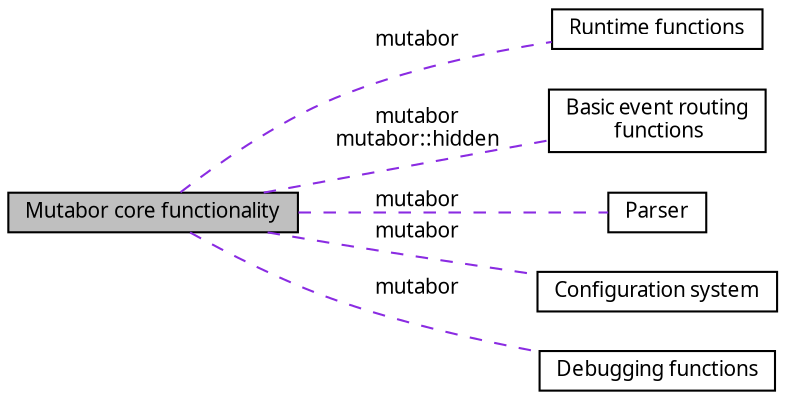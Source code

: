 digraph "Mutabor core functionality"
{
  edge [fontname="Sans",fontsize="10",labelfontname="Sans",labelfontsize="10"];
  node [fontname="Sans",fontsize="10",shape=record];
  rankdir=LR;
  Node2 [label="Runtime functions",height=0.2,width=0.4,color="black", fillcolor="white", style="filled",URL="$dc/d7e/group__runtime.html",tooltip=" "];
  Node0 [label="Mutabor core functionality",height=0.2,width=0.4,color="black", fillcolor="grey75", style="filled", fontcolor="black"];
  Node4 [label="Basic event routing\l functions",height=0.2,width=0.4,color="black", fillcolor="white", style="filled",URL="$d5/dee/group__route.html",tooltip="This group contains functions and classes that can be used to set up a generic event routing..."];
  Node3 [label="Parser",height=0.2,width=0.4,color="black", fillcolor="white", style="filled",URL="$dd/d21/group__Parser.html",tooltip=" "];
  Node5 [label="Configuration system",height=0.2,width=0.4,color="black", fillcolor="white", style="filled",URL="$d1/d44/group__config.html",tooltip="Save and restore configuration of boxes and routes. "];
  Node1 [label="Debugging functions",height=0.2,width=0.4,color="black", fillcolor="white", style="filled",URL="$de/db7/group__debug.html",tooltip="This group contains the functions that are used to help debugging of Mutabor. "];
  Node0->Node1 [shape=plaintext, label="mutabor", color="blueviolet", dir="none", style="dashed"];
  Node0->Node2 [shape=plaintext, label="mutabor", color="blueviolet", dir="none", style="dashed"];
  Node0->Node3 [shape=plaintext, label="mutabor", color="blueviolet", dir="none", style="dashed"];
  Node0->Node4 [shape=plaintext, label="mutabor\nmutabor::hidden", color="blueviolet", dir="none", style="dashed"];
  Node0->Node5 [shape=plaintext, label="mutabor", color="blueviolet", dir="none", style="dashed"];
}
